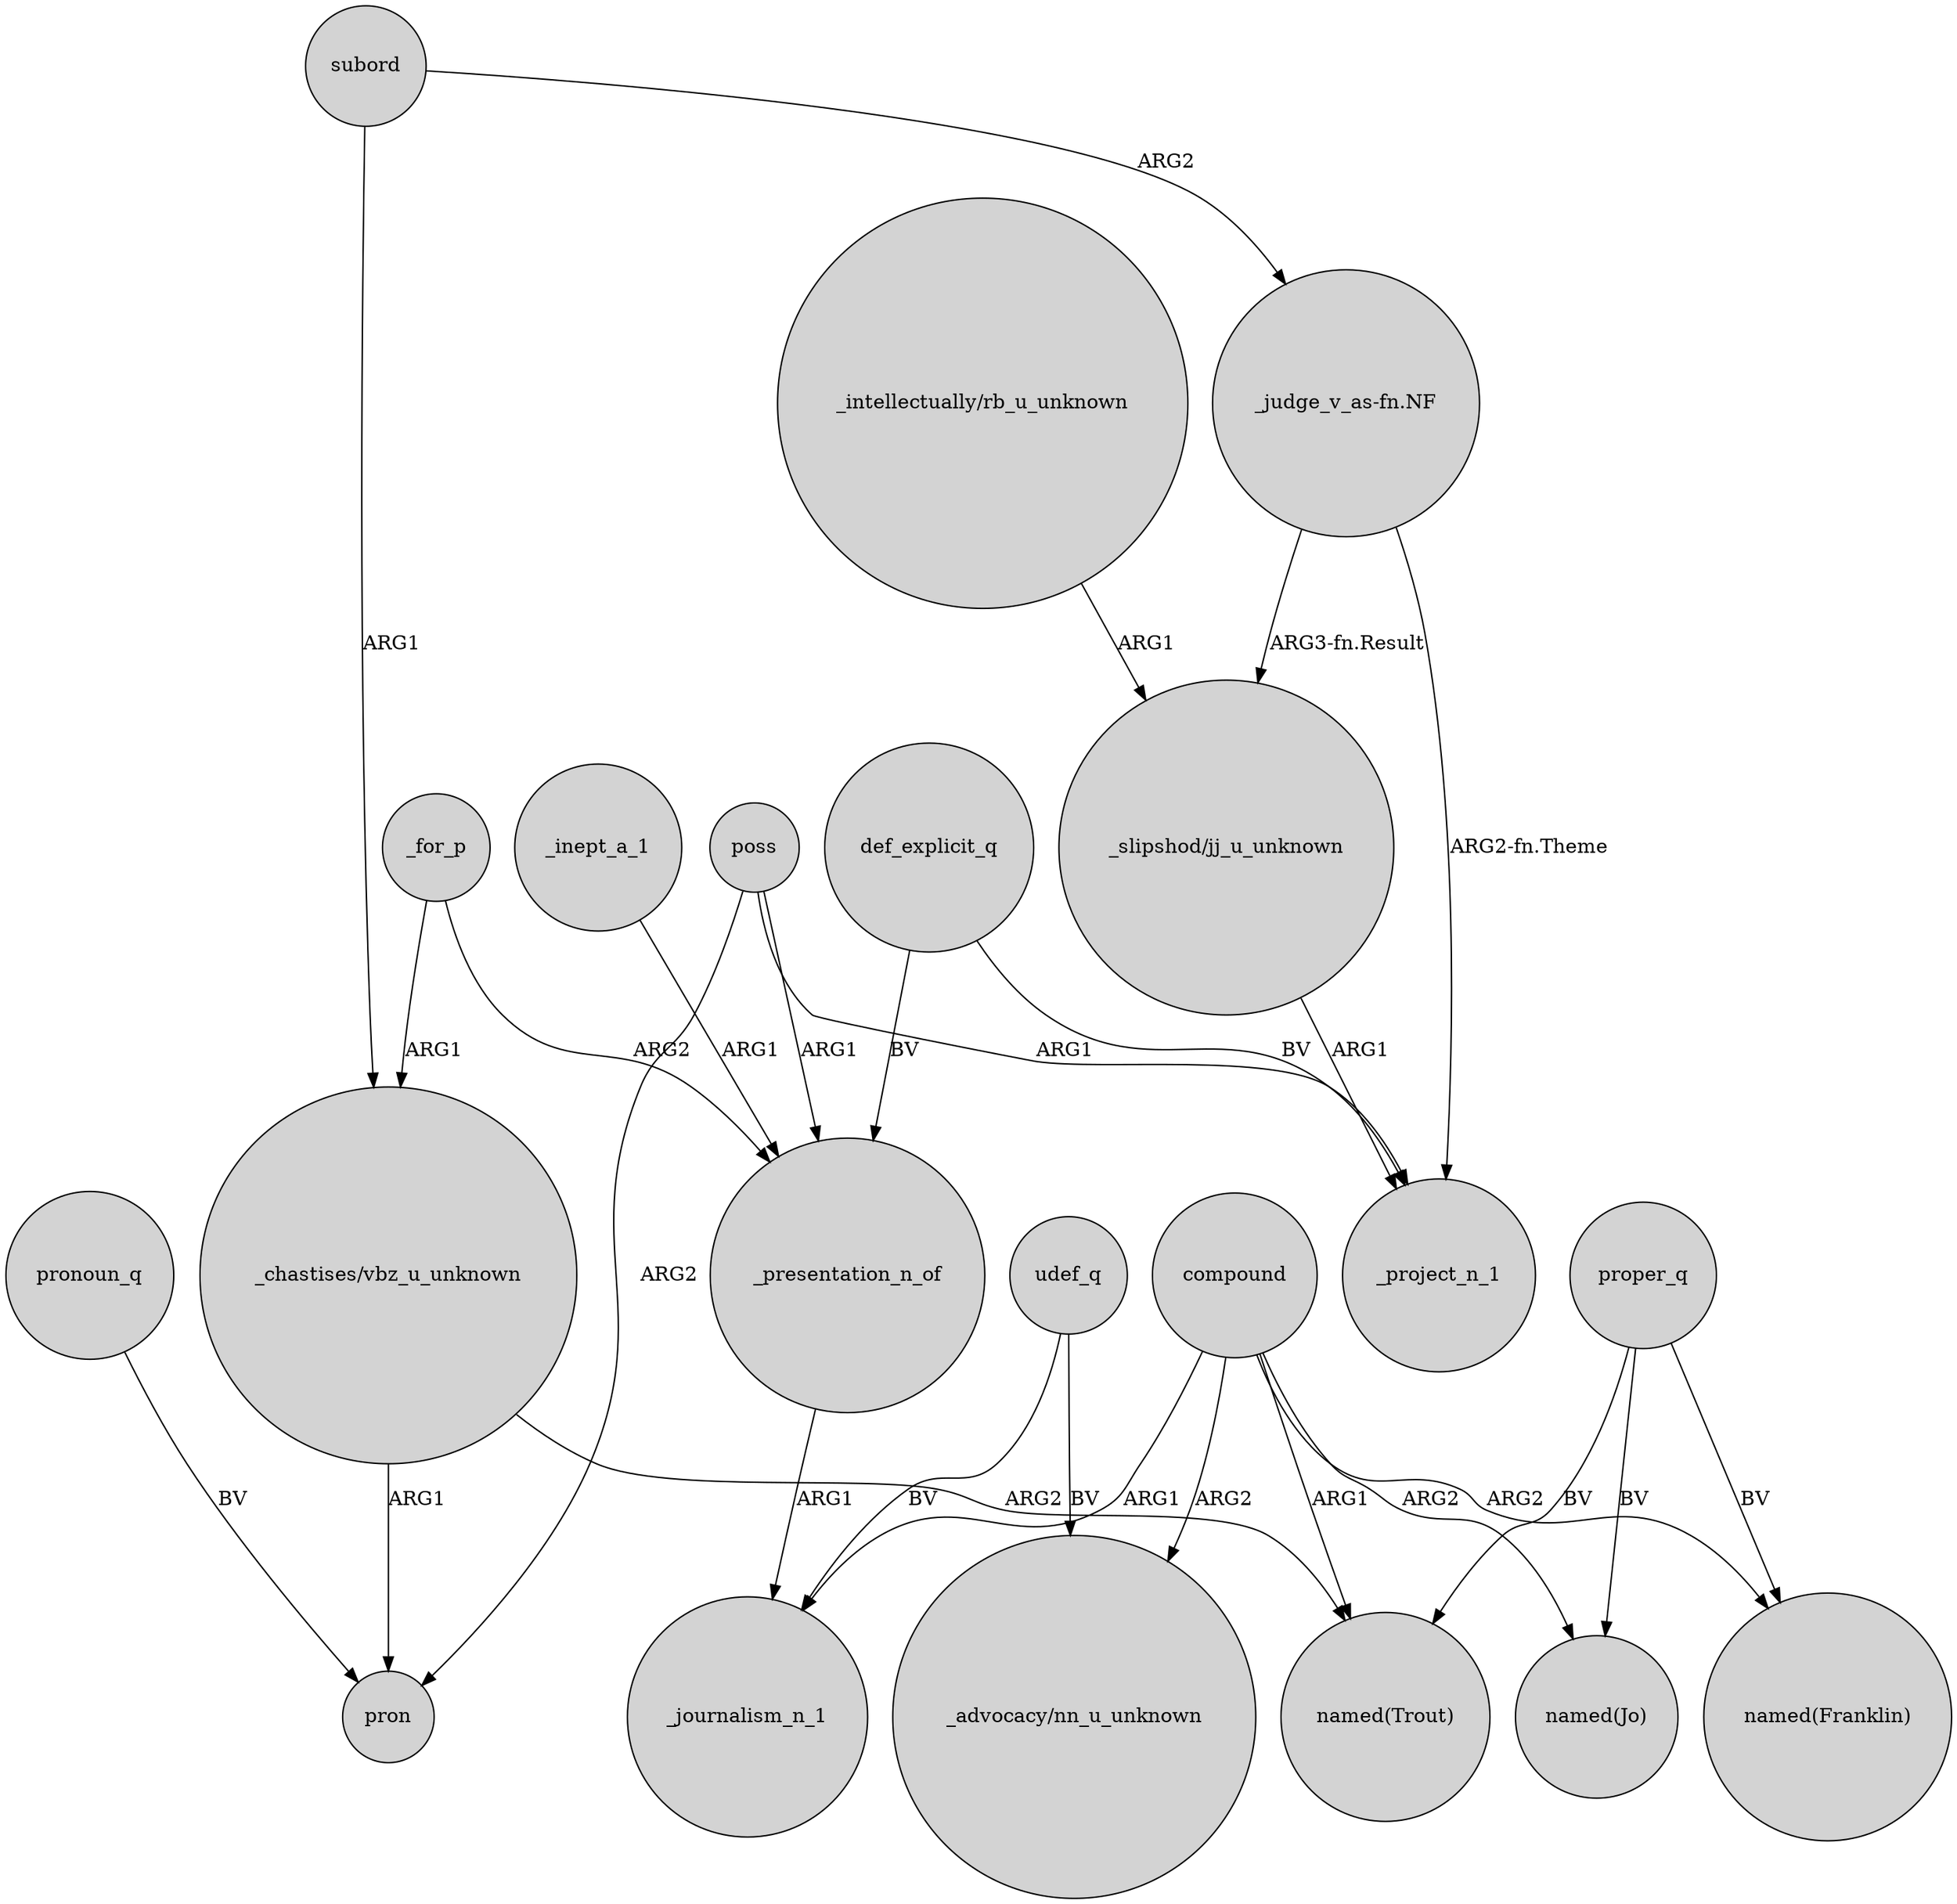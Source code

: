 digraph {
	node [shape=circle style=filled]
	_for_p -> "_chastises/vbz_u_unknown" [label=ARG1]
	compound -> "named(Franklin)" [label=ARG2]
	subord -> "_chastises/vbz_u_unknown" [label=ARG1]
	poss -> pron [label=ARG2]
	poss -> _project_n_1 [label=ARG1]
	compound -> _journalism_n_1 [label=ARG1]
	udef_q -> "_advocacy/nn_u_unknown" [label=BV]
	compound -> "named(Jo)" [label=ARG2]
	compound -> "named(Trout)" [label=ARG1]
	"_chastises/vbz_u_unknown" -> pron [label=ARG1]
	compound -> "_advocacy/nn_u_unknown" [label=ARG2]
	_presentation_n_of -> _journalism_n_1 [label=ARG1]
	proper_q -> "named(Franklin)" [label=BV]
	"_judge_v_as-fn.NF" -> _project_n_1 [label="ARG2-fn.Theme"]
	"_intellectually/rb_u_unknown" -> "_slipshod/jj_u_unknown" [label=ARG1]
	pronoun_q -> pron [label=BV]
	def_explicit_q -> _project_n_1 [label=BV]
	"_slipshod/jj_u_unknown" -> _project_n_1 [label=ARG1]
	poss -> _presentation_n_of [label=ARG1]
	proper_q -> "named(Trout)" [label=BV]
	"_chastises/vbz_u_unknown" -> "named(Trout)" [label=ARG2]
	_for_p -> _presentation_n_of [label=ARG2]
	subord -> "_judge_v_as-fn.NF" [label=ARG2]
	proper_q -> "named(Jo)" [label=BV]
	def_explicit_q -> _presentation_n_of [label=BV]
	_inept_a_1 -> _presentation_n_of [label=ARG1]
	"_judge_v_as-fn.NF" -> "_slipshod/jj_u_unknown" [label="ARG3-fn.Result"]
	udef_q -> _journalism_n_1 [label=BV]
}
